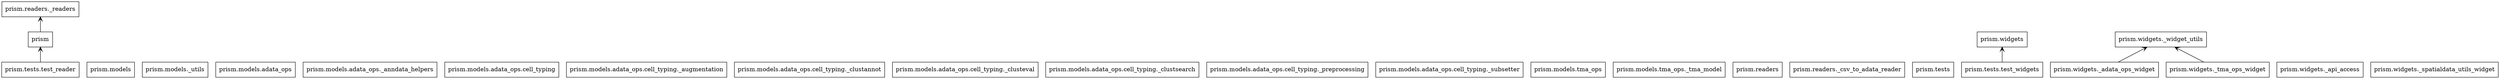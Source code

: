 digraph "packages" {
rankdir=BT
charset="utf-8"
"prism" [color="black", label=<prism>, shape="box", style="solid"];
"prism.models" [color="black", label=<prism.models>, shape="box", style="solid"];
"prism.models._utils" [color="black", label=<prism.models._utils>, shape="box", style="solid"];
"prism.models.adata_ops" [color="black", label=<prism.models.adata_ops>, shape="box", style="solid"];
"prism.models.adata_ops._anndata_helpers" [color="black", label=<prism.models.adata_ops._anndata_helpers>, shape="box", style="solid"];
"prism.models.adata_ops.cell_typing" [color="black", label=<prism.models.adata_ops.cell_typing>, shape="box", style="solid"];
"prism.models.adata_ops.cell_typing._augmentation" [color="black", label=<prism.models.adata_ops.cell_typing._augmentation>, shape="box", style="solid"];
"prism.models.adata_ops.cell_typing._clustannot" [color="black", label=<prism.models.adata_ops.cell_typing._clustannot>, shape="box", style="solid"];
"prism.models.adata_ops.cell_typing._clusteval" [color="black", label=<prism.models.adata_ops.cell_typing._clusteval>, shape="box", style="solid"];
"prism.models.adata_ops.cell_typing._clustsearch" [color="black", label=<prism.models.adata_ops.cell_typing._clustsearch>, shape="box", style="solid"];
"prism.models.adata_ops.cell_typing._preprocessing" [color="black", label=<prism.models.adata_ops.cell_typing._preprocessing>, shape="box", style="solid"];
"prism.models.adata_ops.cell_typing._subsetter" [color="black", label=<prism.models.adata_ops.cell_typing._subsetter>, shape="box", style="solid"];
"prism.models.tma_ops" [color="black", label=<prism.models.tma_ops>, shape="box", style="solid"];
"prism.models.tma_ops._tma_model" [color="black", label=<prism.models.tma_ops._tma_model>, shape="box", style="solid"];
"prism.readers" [color="black", label=<prism.readers>, shape="box", style="solid"];
"prism.readers._csv_to_adata_reader" [color="black", label=<prism.readers._csv_to_adata_reader>, shape="box", style="solid"];
"prism.readers._readers" [color="black", label=<prism.readers._readers>, shape="box", style="solid"];
"prism.tests" [color="black", label=<prism.tests>, shape="box", style="solid"];
"prism.tests.test_reader" [color="black", label=<prism.tests.test_reader>, shape="box", style="solid"];
"prism.tests.test_widgets" [color="black", label=<prism.tests.test_widgets>, shape="box", style="solid"];
"prism.widgets" [color="black", label=<prism.widgets>, shape="box", style="solid"];
"prism.widgets._adata_ops_widget" [color="black", label=<prism.widgets._adata_ops_widget>, shape="box", style="solid"];
"prism.widgets._api_access" [color="black", label=<prism.widgets._api_access>, shape="box", style="solid"];
"prism.widgets._spatialdata_utils_widget" [color="black", label=<prism.widgets._spatialdata_utils_widget>, shape="box", style="solid"];
"prism.widgets._tma_ops_widget" [color="black", label=<prism.widgets._tma_ops_widget>, shape="box", style="solid"];
"prism.widgets._widget_utils" [color="black", label=<prism.widgets._widget_utils>, shape="box", style="solid"];
"prism" -> "prism.readers._readers" [arrowhead="open", arrowtail="none"];
"prism.tests.test_reader" -> "prism" [arrowhead="open", arrowtail="none"];
"prism.tests.test_widgets" -> "prism.widgets" [arrowhead="open", arrowtail="none"];
"prism.widgets._adata_ops_widget" -> "prism.widgets._widget_utils" [arrowhead="open", arrowtail="none"];
"prism.widgets._tma_ops_widget" -> "prism.widgets._widget_utils" [arrowhead="open", arrowtail="none"];
}
